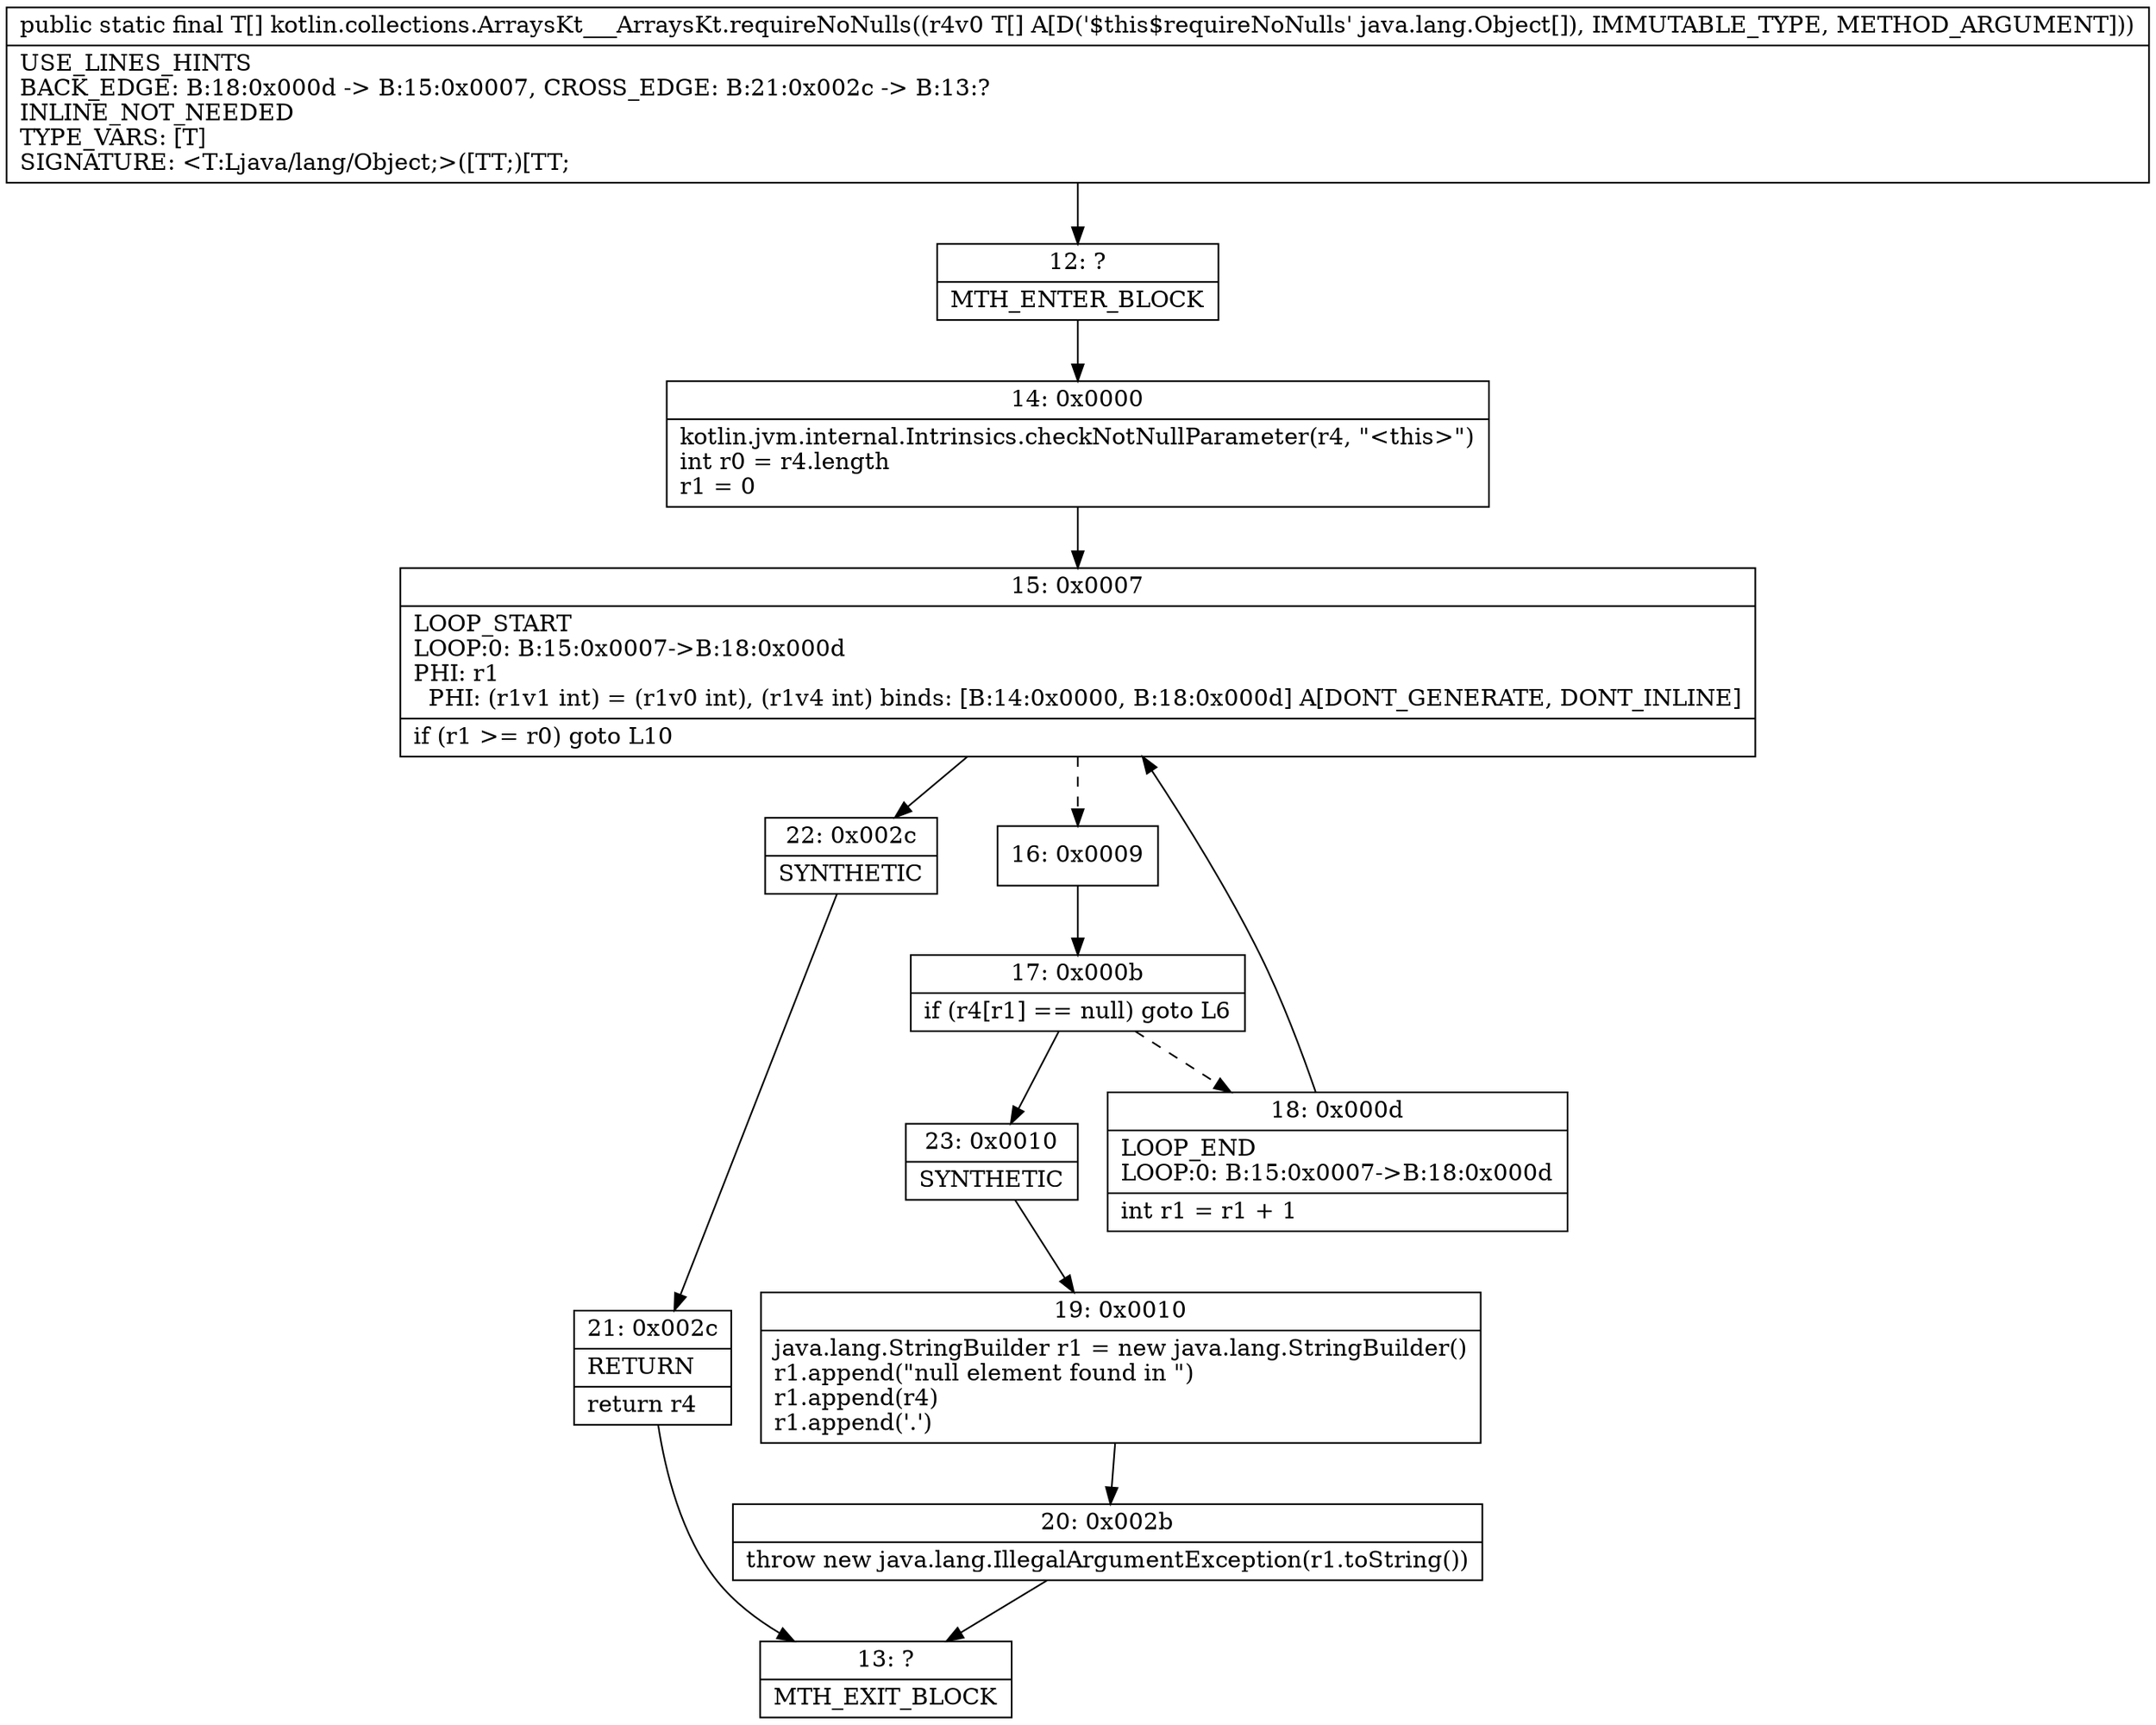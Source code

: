 digraph "CFG forkotlin.collections.ArraysKt___ArraysKt.requireNoNulls([Ljava\/lang\/Object;)[Ljava\/lang\/Object;" {
Node_12 [shape=record,label="{12\:\ ?|MTH_ENTER_BLOCK\l}"];
Node_14 [shape=record,label="{14\:\ 0x0000|kotlin.jvm.internal.Intrinsics.checkNotNullParameter(r4, \"\<this\>\")\lint r0 = r4.length\lr1 = 0\l}"];
Node_15 [shape=record,label="{15\:\ 0x0007|LOOP_START\lLOOP:0: B:15:0x0007\-\>B:18:0x000d\lPHI: r1 \l  PHI: (r1v1 int) = (r1v0 int), (r1v4 int) binds: [B:14:0x0000, B:18:0x000d] A[DONT_GENERATE, DONT_INLINE]\l|if (r1 \>= r0) goto L10\l}"];
Node_16 [shape=record,label="{16\:\ 0x0009}"];
Node_17 [shape=record,label="{17\:\ 0x000b|if (r4[r1] == null) goto L6\l}"];
Node_18 [shape=record,label="{18\:\ 0x000d|LOOP_END\lLOOP:0: B:15:0x0007\-\>B:18:0x000d\l|int r1 = r1 + 1\l}"];
Node_23 [shape=record,label="{23\:\ 0x0010|SYNTHETIC\l}"];
Node_19 [shape=record,label="{19\:\ 0x0010|java.lang.StringBuilder r1 = new java.lang.StringBuilder()\lr1.append(\"null element found in \")\lr1.append(r4)\lr1.append('.')\l}"];
Node_20 [shape=record,label="{20\:\ 0x002b|throw new java.lang.IllegalArgumentException(r1.toString())\l}"];
Node_13 [shape=record,label="{13\:\ ?|MTH_EXIT_BLOCK\l}"];
Node_22 [shape=record,label="{22\:\ 0x002c|SYNTHETIC\l}"];
Node_21 [shape=record,label="{21\:\ 0x002c|RETURN\l|return r4\l}"];
MethodNode[shape=record,label="{public static final T[] kotlin.collections.ArraysKt___ArraysKt.requireNoNulls((r4v0 T[] A[D('$this$requireNoNulls' java.lang.Object[]), IMMUTABLE_TYPE, METHOD_ARGUMENT]))  | USE_LINES_HINTS\lBACK_EDGE: B:18:0x000d \-\> B:15:0x0007, CROSS_EDGE: B:21:0x002c \-\> B:13:?\lINLINE_NOT_NEEDED\lTYPE_VARS: [T]\lSIGNATURE: \<T:Ljava\/lang\/Object;\>([TT;)[TT;\l}"];
MethodNode -> Node_12;Node_12 -> Node_14;
Node_14 -> Node_15;
Node_15 -> Node_16[style=dashed];
Node_15 -> Node_22;
Node_16 -> Node_17;
Node_17 -> Node_18[style=dashed];
Node_17 -> Node_23;
Node_18 -> Node_15;
Node_23 -> Node_19;
Node_19 -> Node_20;
Node_20 -> Node_13;
Node_22 -> Node_21;
Node_21 -> Node_13;
}

